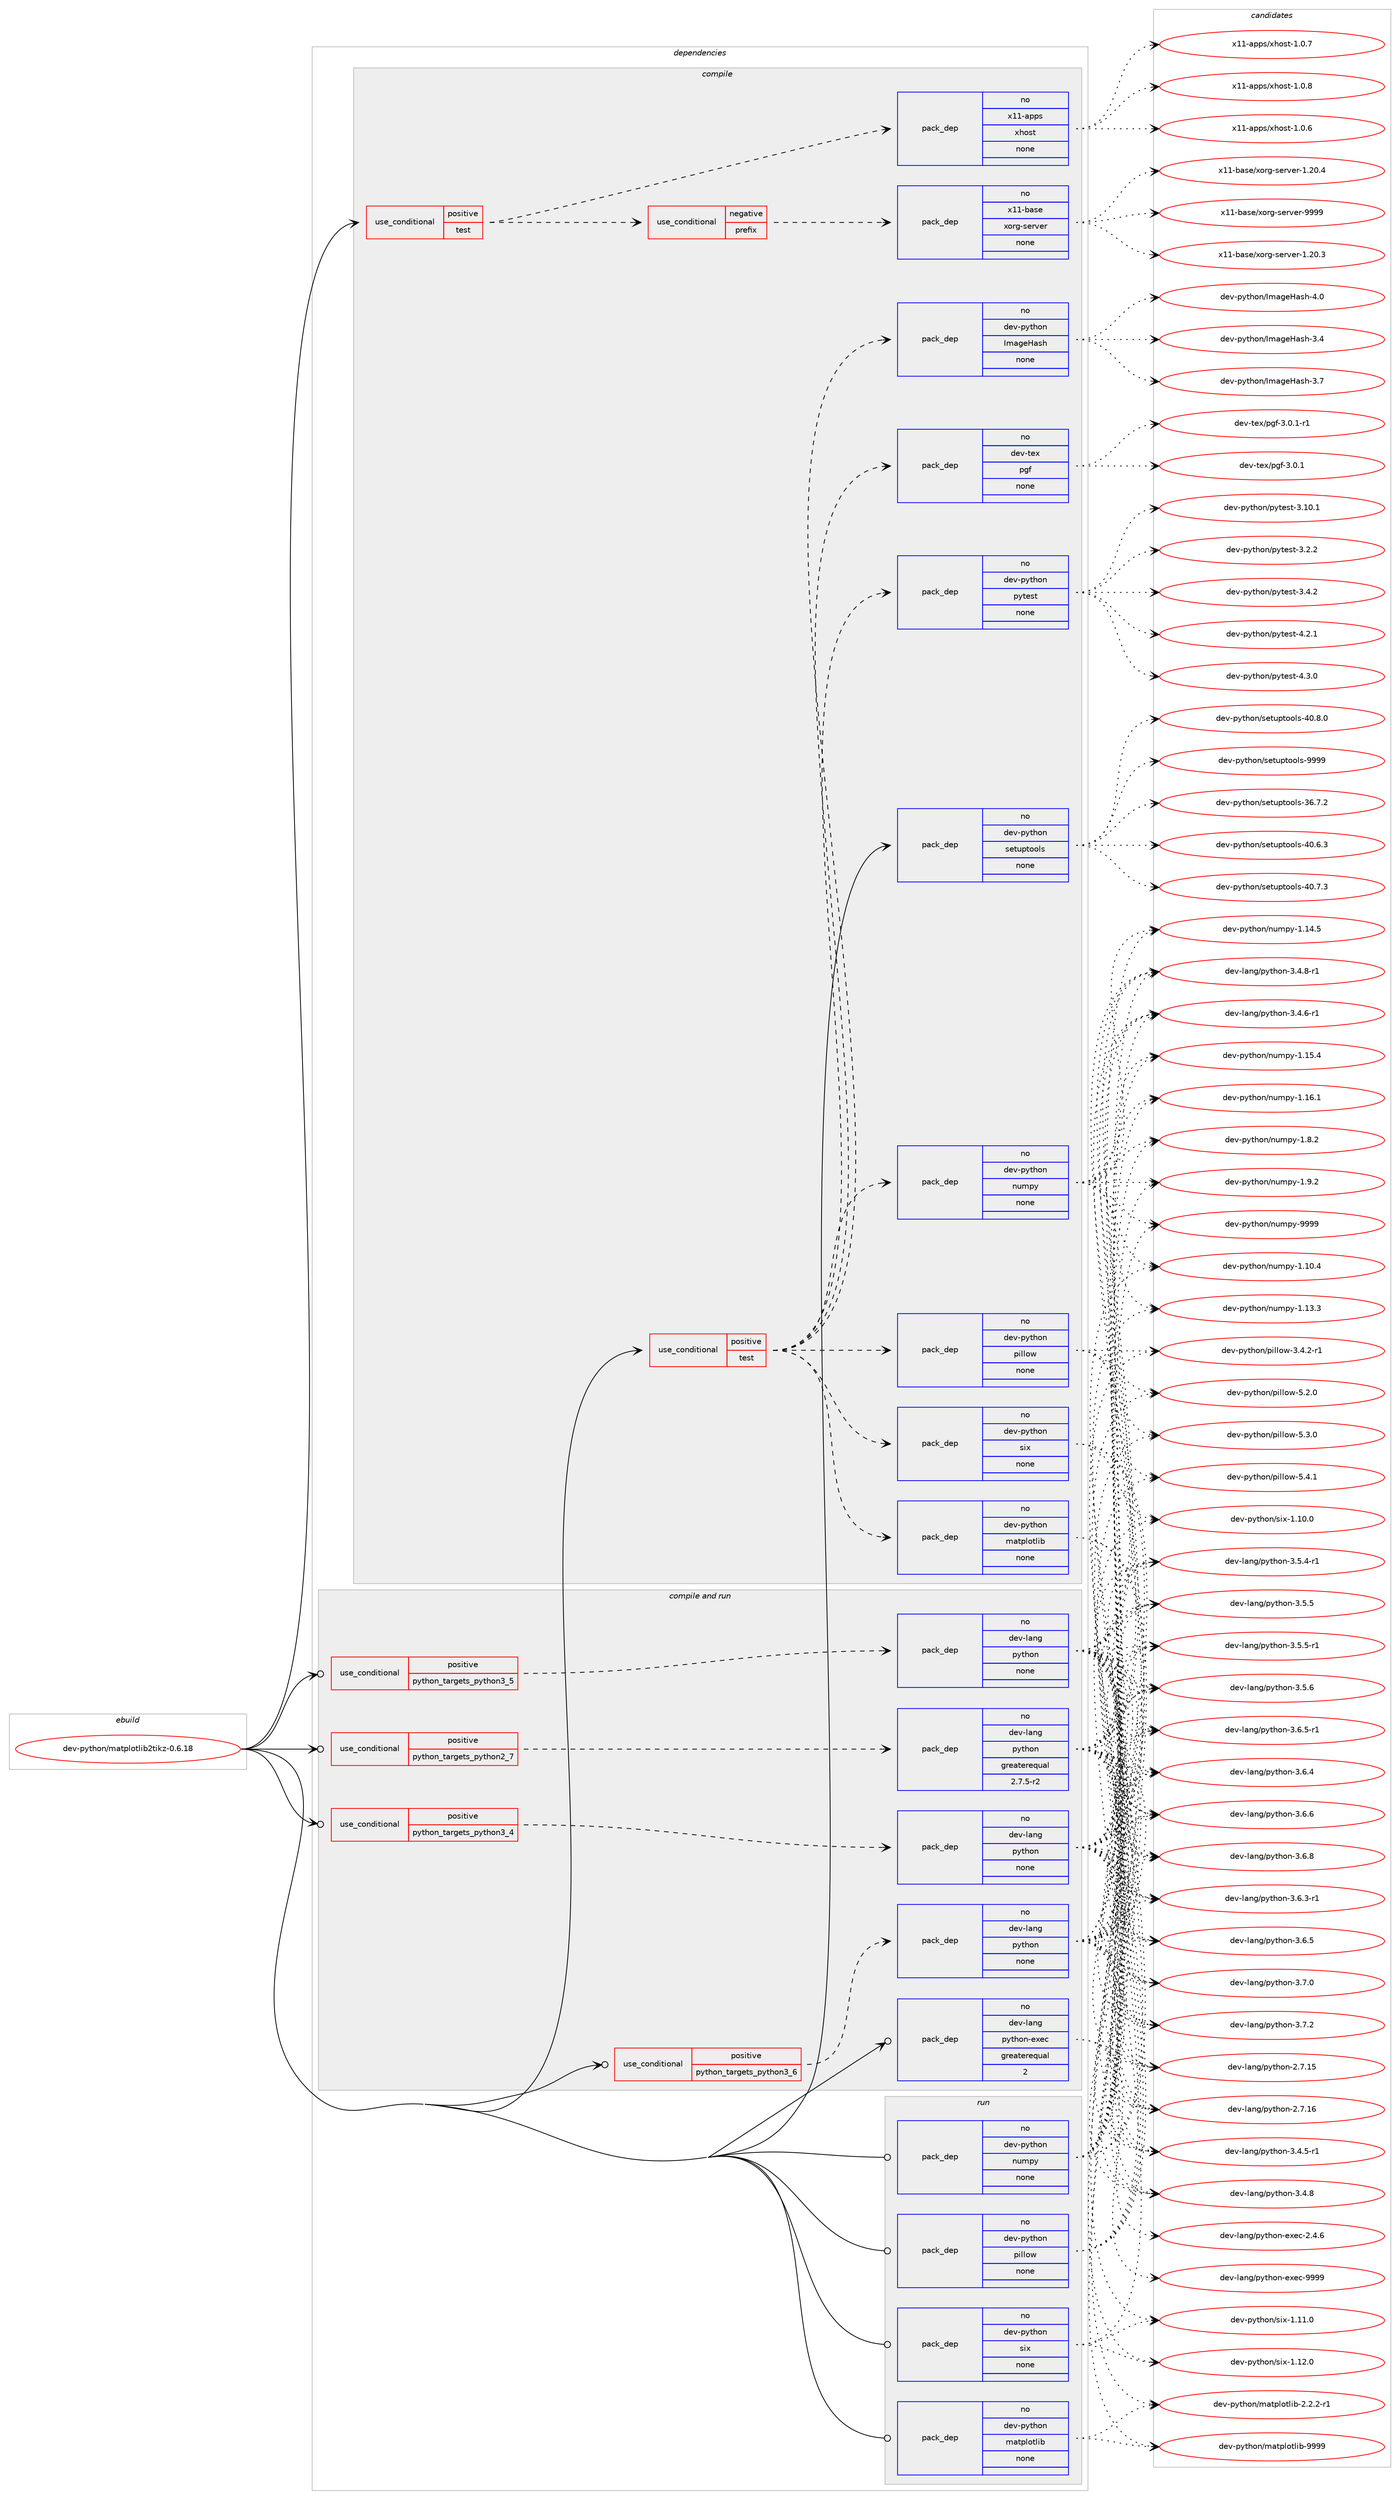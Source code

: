 digraph prolog {

# *************
# Graph options
# *************

newrank=true;
concentrate=true;
compound=true;
graph [rankdir=LR,fontname=Helvetica,fontsize=10,ranksep=1.5];#, ranksep=2.5, nodesep=0.2];
edge  [arrowhead=vee];
node  [fontname=Helvetica,fontsize=10];

# **********
# The ebuild
# **********

subgraph cluster_leftcol {
color=gray;
rank=same;
label=<<i>ebuild</i>>;
id [label="dev-python/matplotlib2tikz-0.6.18", color=red, width=4, href="../dev-python/matplotlib2tikz-0.6.18.svg"];
}

# ****************
# The dependencies
# ****************

subgraph cluster_midcol {
color=gray;
label=<<i>dependencies</i>>;
subgraph cluster_compile {
fillcolor="#eeeeee";
style=filled;
label=<<i>compile</i>>;
subgraph cond377343 {
dependency1418450 [label=<<TABLE BORDER="0" CELLBORDER="1" CELLSPACING="0" CELLPADDING="4"><TR><TD ROWSPAN="3" CELLPADDING="10">use_conditional</TD></TR><TR><TD>positive</TD></TR><TR><TD>test</TD></TR></TABLE>>, shape=none, color=red];
subgraph cond377344 {
dependency1418451 [label=<<TABLE BORDER="0" CELLBORDER="1" CELLSPACING="0" CELLPADDING="4"><TR><TD ROWSPAN="3" CELLPADDING="10">use_conditional</TD></TR><TR><TD>negative</TD></TR><TR><TD>prefix</TD></TR></TABLE>>, shape=none, color=red];
subgraph pack1017833 {
dependency1418452 [label=<<TABLE BORDER="0" CELLBORDER="1" CELLSPACING="0" CELLPADDING="4" WIDTH="220"><TR><TD ROWSPAN="6" CELLPADDING="30">pack_dep</TD></TR><TR><TD WIDTH="110">no</TD></TR><TR><TD>x11-base</TD></TR><TR><TD>xorg-server</TD></TR><TR><TD>none</TD></TR><TR><TD></TD></TR></TABLE>>, shape=none, color=blue];
}
dependency1418451:e -> dependency1418452:w [weight=20,style="dashed",arrowhead="vee"];
}
dependency1418450:e -> dependency1418451:w [weight=20,style="dashed",arrowhead="vee"];
subgraph pack1017834 {
dependency1418453 [label=<<TABLE BORDER="0" CELLBORDER="1" CELLSPACING="0" CELLPADDING="4" WIDTH="220"><TR><TD ROWSPAN="6" CELLPADDING="30">pack_dep</TD></TR><TR><TD WIDTH="110">no</TD></TR><TR><TD>x11-apps</TD></TR><TR><TD>xhost</TD></TR><TR><TD>none</TD></TR><TR><TD></TD></TR></TABLE>>, shape=none, color=blue];
}
dependency1418450:e -> dependency1418453:w [weight=20,style="dashed",arrowhead="vee"];
}
id:e -> dependency1418450:w [weight=20,style="solid",arrowhead="vee"];
subgraph cond377345 {
dependency1418454 [label=<<TABLE BORDER="0" CELLBORDER="1" CELLSPACING="0" CELLPADDING="4"><TR><TD ROWSPAN="3" CELLPADDING="10">use_conditional</TD></TR><TR><TD>positive</TD></TR><TR><TD>test</TD></TR></TABLE>>, shape=none, color=red];
subgraph pack1017835 {
dependency1418455 [label=<<TABLE BORDER="0" CELLBORDER="1" CELLSPACING="0" CELLPADDING="4" WIDTH="220"><TR><TD ROWSPAN="6" CELLPADDING="30">pack_dep</TD></TR><TR><TD WIDTH="110">no</TD></TR><TR><TD>dev-python</TD></TR><TR><TD>matplotlib</TD></TR><TR><TD>none</TD></TR><TR><TD></TD></TR></TABLE>>, shape=none, color=blue];
}
dependency1418454:e -> dependency1418455:w [weight=20,style="dashed",arrowhead="vee"];
subgraph pack1017836 {
dependency1418456 [label=<<TABLE BORDER="0" CELLBORDER="1" CELLSPACING="0" CELLPADDING="4" WIDTH="220"><TR><TD ROWSPAN="6" CELLPADDING="30">pack_dep</TD></TR><TR><TD WIDTH="110">no</TD></TR><TR><TD>dev-python</TD></TR><TR><TD>numpy</TD></TR><TR><TD>none</TD></TR><TR><TD></TD></TR></TABLE>>, shape=none, color=blue];
}
dependency1418454:e -> dependency1418456:w [weight=20,style="dashed",arrowhead="vee"];
subgraph pack1017837 {
dependency1418457 [label=<<TABLE BORDER="0" CELLBORDER="1" CELLSPACING="0" CELLPADDING="4" WIDTH="220"><TR><TD ROWSPAN="6" CELLPADDING="30">pack_dep</TD></TR><TR><TD WIDTH="110">no</TD></TR><TR><TD>dev-python</TD></TR><TR><TD>pillow</TD></TR><TR><TD>none</TD></TR><TR><TD></TD></TR></TABLE>>, shape=none, color=blue];
}
dependency1418454:e -> dependency1418457:w [weight=20,style="dashed",arrowhead="vee"];
subgraph pack1017838 {
dependency1418458 [label=<<TABLE BORDER="0" CELLBORDER="1" CELLSPACING="0" CELLPADDING="4" WIDTH="220"><TR><TD ROWSPAN="6" CELLPADDING="30">pack_dep</TD></TR><TR><TD WIDTH="110">no</TD></TR><TR><TD>dev-python</TD></TR><TR><TD>six</TD></TR><TR><TD>none</TD></TR><TR><TD></TD></TR></TABLE>>, shape=none, color=blue];
}
dependency1418454:e -> dependency1418458:w [weight=20,style="dashed",arrowhead="vee"];
subgraph pack1017839 {
dependency1418459 [label=<<TABLE BORDER="0" CELLBORDER="1" CELLSPACING="0" CELLPADDING="4" WIDTH="220"><TR><TD ROWSPAN="6" CELLPADDING="30">pack_dep</TD></TR><TR><TD WIDTH="110">no</TD></TR><TR><TD>dev-python</TD></TR><TR><TD>ImageHash</TD></TR><TR><TD>none</TD></TR><TR><TD></TD></TR></TABLE>>, shape=none, color=blue];
}
dependency1418454:e -> dependency1418459:w [weight=20,style="dashed",arrowhead="vee"];
subgraph pack1017840 {
dependency1418460 [label=<<TABLE BORDER="0" CELLBORDER="1" CELLSPACING="0" CELLPADDING="4" WIDTH="220"><TR><TD ROWSPAN="6" CELLPADDING="30">pack_dep</TD></TR><TR><TD WIDTH="110">no</TD></TR><TR><TD>dev-python</TD></TR><TR><TD>pytest</TD></TR><TR><TD>none</TD></TR><TR><TD></TD></TR></TABLE>>, shape=none, color=blue];
}
dependency1418454:e -> dependency1418460:w [weight=20,style="dashed",arrowhead="vee"];
subgraph pack1017841 {
dependency1418461 [label=<<TABLE BORDER="0" CELLBORDER="1" CELLSPACING="0" CELLPADDING="4" WIDTH="220"><TR><TD ROWSPAN="6" CELLPADDING="30">pack_dep</TD></TR><TR><TD WIDTH="110">no</TD></TR><TR><TD>dev-tex</TD></TR><TR><TD>pgf</TD></TR><TR><TD>none</TD></TR><TR><TD></TD></TR></TABLE>>, shape=none, color=blue];
}
dependency1418454:e -> dependency1418461:w [weight=20,style="dashed",arrowhead="vee"];
}
id:e -> dependency1418454:w [weight=20,style="solid",arrowhead="vee"];
subgraph pack1017842 {
dependency1418462 [label=<<TABLE BORDER="0" CELLBORDER="1" CELLSPACING="0" CELLPADDING="4" WIDTH="220"><TR><TD ROWSPAN="6" CELLPADDING="30">pack_dep</TD></TR><TR><TD WIDTH="110">no</TD></TR><TR><TD>dev-python</TD></TR><TR><TD>setuptools</TD></TR><TR><TD>none</TD></TR><TR><TD></TD></TR></TABLE>>, shape=none, color=blue];
}
id:e -> dependency1418462:w [weight=20,style="solid",arrowhead="vee"];
}
subgraph cluster_compileandrun {
fillcolor="#eeeeee";
style=filled;
label=<<i>compile and run</i>>;
subgraph cond377346 {
dependency1418463 [label=<<TABLE BORDER="0" CELLBORDER="1" CELLSPACING="0" CELLPADDING="4"><TR><TD ROWSPAN="3" CELLPADDING="10">use_conditional</TD></TR><TR><TD>positive</TD></TR><TR><TD>python_targets_python2_7</TD></TR></TABLE>>, shape=none, color=red];
subgraph pack1017843 {
dependency1418464 [label=<<TABLE BORDER="0" CELLBORDER="1" CELLSPACING="0" CELLPADDING="4" WIDTH="220"><TR><TD ROWSPAN="6" CELLPADDING="30">pack_dep</TD></TR><TR><TD WIDTH="110">no</TD></TR><TR><TD>dev-lang</TD></TR><TR><TD>python</TD></TR><TR><TD>greaterequal</TD></TR><TR><TD>2.7.5-r2</TD></TR></TABLE>>, shape=none, color=blue];
}
dependency1418463:e -> dependency1418464:w [weight=20,style="dashed",arrowhead="vee"];
}
id:e -> dependency1418463:w [weight=20,style="solid",arrowhead="odotvee"];
subgraph cond377347 {
dependency1418465 [label=<<TABLE BORDER="0" CELLBORDER="1" CELLSPACING="0" CELLPADDING="4"><TR><TD ROWSPAN="3" CELLPADDING="10">use_conditional</TD></TR><TR><TD>positive</TD></TR><TR><TD>python_targets_python3_4</TD></TR></TABLE>>, shape=none, color=red];
subgraph pack1017844 {
dependency1418466 [label=<<TABLE BORDER="0" CELLBORDER="1" CELLSPACING="0" CELLPADDING="4" WIDTH="220"><TR><TD ROWSPAN="6" CELLPADDING="30">pack_dep</TD></TR><TR><TD WIDTH="110">no</TD></TR><TR><TD>dev-lang</TD></TR><TR><TD>python</TD></TR><TR><TD>none</TD></TR><TR><TD></TD></TR></TABLE>>, shape=none, color=blue];
}
dependency1418465:e -> dependency1418466:w [weight=20,style="dashed",arrowhead="vee"];
}
id:e -> dependency1418465:w [weight=20,style="solid",arrowhead="odotvee"];
subgraph cond377348 {
dependency1418467 [label=<<TABLE BORDER="0" CELLBORDER="1" CELLSPACING="0" CELLPADDING="4"><TR><TD ROWSPAN="3" CELLPADDING="10">use_conditional</TD></TR><TR><TD>positive</TD></TR><TR><TD>python_targets_python3_5</TD></TR></TABLE>>, shape=none, color=red];
subgraph pack1017845 {
dependency1418468 [label=<<TABLE BORDER="0" CELLBORDER="1" CELLSPACING="0" CELLPADDING="4" WIDTH="220"><TR><TD ROWSPAN="6" CELLPADDING="30">pack_dep</TD></TR><TR><TD WIDTH="110">no</TD></TR><TR><TD>dev-lang</TD></TR><TR><TD>python</TD></TR><TR><TD>none</TD></TR><TR><TD></TD></TR></TABLE>>, shape=none, color=blue];
}
dependency1418467:e -> dependency1418468:w [weight=20,style="dashed",arrowhead="vee"];
}
id:e -> dependency1418467:w [weight=20,style="solid",arrowhead="odotvee"];
subgraph cond377349 {
dependency1418469 [label=<<TABLE BORDER="0" CELLBORDER="1" CELLSPACING="0" CELLPADDING="4"><TR><TD ROWSPAN="3" CELLPADDING="10">use_conditional</TD></TR><TR><TD>positive</TD></TR><TR><TD>python_targets_python3_6</TD></TR></TABLE>>, shape=none, color=red];
subgraph pack1017846 {
dependency1418470 [label=<<TABLE BORDER="0" CELLBORDER="1" CELLSPACING="0" CELLPADDING="4" WIDTH="220"><TR><TD ROWSPAN="6" CELLPADDING="30">pack_dep</TD></TR><TR><TD WIDTH="110">no</TD></TR><TR><TD>dev-lang</TD></TR><TR><TD>python</TD></TR><TR><TD>none</TD></TR><TR><TD></TD></TR></TABLE>>, shape=none, color=blue];
}
dependency1418469:e -> dependency1418470:w [weight=20,style="dashed",arrowhead="vee"];
}
id:e -> dependency1418469:w [weight=20,style="solid",arrowhead="odotvee"];
subgraph pack1017847 {
dependency1418471 [label=<<TABLE BORDER="0" CELLBORDER="1" CELLSPACING="0" CELLPADDING="4" WIDTH="220"><TR><TD ROWSPAN="6" CELLPADDING="30">pack_dep</TD></TR><TR><TD WIDTH="110">no</TD></TR><TR><TD>dev-lang</TD></TR><TR><TD>python-exec</TD></TR><TR><TD>greaterequal</TD></TR><TR><TD>2</TD></TR></TABLE>>, shape=none, color=blue];
}
id:e -> dependency1418471:w [weight=20,style="solid",arrowhead="odotvee"];
}
subgraph cluster_run {
fillcolor="#eeeeee";
style=filled;
label=<<i>run</i>>;
subgraph pack1017848 {
dependency1418472 [label=<<TABLE BORDER="0" CELLBORDER="1" CELLSPACING="0" CELLPADDING="4" WIDTH="220"><TR><TD ROWSPAN="6" CELLPADDING="30">pack_dep</TD></TR><TR><TD WIDTH="110">no</TD></TR><TR><TD>dev-python</TD></TR><TR><TD>matplotlib</TD></TR><TR><TD>none</TD></TR><TR><TD></TD></TR></TABLE>>, shape=none, color=blue];
}
id:e -> dependency1418472:w [weight=20,style="solid",arrowhead="odot"];
subgraph pack1017849 {
dependency1418473 [label=<<TABLE BORDER="0" CELLBORDER="1" CELLSPACING="0" CELLPADDING="4" WIDTH="220"><TR><TD ROWSPAN="6" CELLPADDING="30">pack_dep</TD></TR><TR><TD WIDTH="110">no</TD></TR><TR><TD>dev-python</TD></TR><TR><TD>numpy</TD></TR><TR><TD>none</TD></TR><TR><TD></TD></TR></TABLE>>, shape=none, color=blue];
}
id:e -> dependency1418473:w [weight=20,style="solid",arrowhead="odot"];
subgraph pack1017850 {
dependency1418474 [label=<<TABLE BORDER="0" CELLBORDER="1" CELLSPACING="0" CELLPADDING="4" WIDTH="220"><TR><TD ROWSPAN="6" CELLPADDING="30">pack_dep</TD></TR><TR><TD WIDTH="110">no</TD></TR><TR><TD>dev-python</TD></TR><TR><TD>pillow</TD></TR><TR><TD>none</TD></TR><TR><TD></TD></TR></TABLE>>, shape=none, color=blue];
}
id:e -> dependency1418474:w [weight=20,style="solid",arrowhead="odot"];
subgraph pack1017851 {
dependency1418475 [label=<<TABLE BORDER="0" CELLBORDER="1" CELLSPACING="0" CELLPADDING="4" WIDTH="220"><TR><TD ROWSPAN="6" CELLPADDING="30">pack_dep</TD></TR><TR><TD WIDTH="110">no</TD></TR><TR><TD>dev-python</TD></TR><TR><TD>six</TD></TR><TR><TD>none</TD></TR><TR><TD></TD></TR></TABLE>>, shape=none, color=blue];
}
id:e -> dependency1418475:w [weight=20,style="solid",arrowhead="odot"];
}
}

# **************
# The candidates
# **************

subgraph cluster_choices {
rank=same;
color=gray;
label=<<i>candidates</i>>;

subgraph choice1017833 {
color=black;
nodesep=1;
choice1204949459897115101471201111141034511510111411810111445494650484651 [label="x11-base/xorg-server-1.20.3", color=red, width=4,href="../x11-base/xorg-server-1.20.3.svg"];
choice1204949459897115101471201111141034511510111411810111445494650484652 [label="x11-base/xorg-server-1.20.4", color=red, width=4,href="../x11-base/xorg-server-1.20.4.svg"];
choice120494945989711510147120111114103451151011141181011144557575757 [label="x11-base/xorg-server-9999", color=red, width=4,href="../x11-base/xorg-server-9999.svg"];
dependency1418452:e -> choice1204949459897115101471201111141034511510111411810111445494650484651:w [style=dotted,weight="100"];
dependency1418452:e -> choice1204949459897115101471201111141034511510111411810111445494650484652:w [style=dotted,weight="100"];
dependency1418452:e -> choice120494945989711510147120111114103451151011141181011144557575757:w [style=dotted,weight="100"];
}
subgraph choice1017834 {
color=black;
nodesep=1;
choice1204949459711211211547120104111115116454946484654 [label="x11-apps/xhost-1.0.6", color=red, width=4,href="../x11-apps/xhost-1.0.6.svg"];
choice1204949459711211211547120104111115116454946484655 [label="x11-apps/xhost-1.0.7", color=red, width=4,href="../x11-apps/xhost-1.0.7.svg"];
choice1204949459711211211547120104111115116454946484656 [label="x11-apps/xhost-1.0.8", color=red, width=4,href="../x11-apps/xhost-1.0.8.svg"];
dependency1418453:e -> choice1204949459711211211547120104111115116454946484654:w [style=dotted,weight="100"];
dependency1418453:e -> choice1204949459711211211547120104111115116454946484655:w [style=dotted,weight="100"];
dependency1418453:e -> choice1204949459711211211547120104111115116454946484656:w [style=dotted,weight="100"];
}
subgraph choice1017835 {
color=black;
nodesep=1;
choice100101118451121211161041111104710997116112108111116108105984550465046504511449 [label="dev-python/matplotlib-2.2.2-r1", color=red, width=4,href="../dev-python/matplotlib-2.2.2-r1.svg"];
choice100101118451121211161041111104710997116112108111116108105984557575757 [label="dev-python/matplotlib-9999", color=red, width=4,href="../dev-python/matplotlib-9999.svg"];
dependency1418455:e -> choice100101118451121211161041111104710997116112108111116108105984550465046504511449:w [style=dotted,weight="100"];
dependency1418455:e -> choice100101118451121211161041111104710997116112108111116108105984557575757:w [style=dotted,weight="100"];
}
subgraph choice1017836 {
color=black;
nodesep=1;
choice100101118451121211161041111104711011710911212145494649484652 [label="dev-python/numpy-1.10.4", color=red, width=4,href="../dev-python/numpy-1.10.4.svg"];
choice100101118451121211161041111104711011710911212145494649514651 [label="dev-python/numpy-1.13.3", color=red, width=4,href="../dev-python/numpy-1.13.3.svg"];
choice100101118451121211161041111104711011710911212145494649524653 [label="dev-python/numpy-1.14.5", color=red, width=4,href="../dev-python/numpy-1.14.5.svg"];
choice100101118451121211161041111104711011710911212145494649534652 [label="dev-python/numpy-1.15.4", color=red, width=4,href="../dev-python/numpy-1.15.4.svg"];
choice100101118451121211161041111104711011710911212145494649544649 [label="dev-python/numpy-1.16.1", color=red, width=4,href="../dev-python/numpy-1.16.1.svg"];
choice1001011184511212111610411111047110117109112121454946564650 [label="dev-python/numpy-1.8.2", color=red, width=4,href="../dev-python/numpy-1.8.2.svg"];
choice1001011184511212111610411111047110117109112121454946574650 [label="dev-python/numpy-1.9.2", color=red, width=4,href="../dev-python/numpy-1.9.2.svg"];
choice10010111845112121116104111110471101171091121214557575757 [label="dev-python/numpy-9999", color=red, width=4,href="../dev-python/numpy-9999.svg"];
dependency1418456:e -> choice100101118451121211161041111104711011710911212145494649484652:w [style=dotted,weight="100"];
dependency1418456:e -> choice100101118451121211161041111104711011710911212145494649514651:w [style=dotted,weight="100"];
dependency1418456:e -> choice100101118451121211161041111104711011710911212145494649524653:w [style=dotted,weight="100"];
dependency1418456:e -> choice100101118451121211161041111104711011710911212145494649534652:w [style=dotted,weight="100"];
dependency1418456:e -> choice100101118451121211161041111104711011710911212145494649544649:w [style=dotted,weight="100"];
dependency1418456:e -> choice1001011184511212111610411111047110117109112121454946564650:w [style=dotted,weight="100"];
dependency1418456:e -> choice1001011184511212111610411111047110117109112121454946574650:w [style=dotted,weight="100"];
dependency1418456:e -> choice10010111845112121116104111110471101171091121214557575757:w [style=dotted,weight="100"];
}
subgraph choice1017837 {
color=black;
nodesep=1;
choice10010111845112121116104111110471121051081081111194551465246504511449 [label="dev-python/pillow-3.4.2-r1", color=red, width=4,href="../dev-python/pillow-3.4.2-r1.svg"];
choice1001011184511212111610411111047112105108108111119455346504648 [label="dev-python/pillow-5.2.0", color=red, width=4,href="../dev-python/pillow-5.2.0.svg"];
choice1001011184511212111610411111047112105108108111119455346514648 [label="dev-python/pillow-5.3.0", color=red, width=4,href="../dev-python/pillow-5.3.0.svg"];
choice1001011184511212111610411111047112105108108111119455346524649 [label="dev-python/pillow-5.4.1", color=red, width=4,href="../dev-python/pillow-5.4.1.svg"];
dependency1418457:e -> choice10010111845112121116104111110471121051081081111194551465246504511449:w [style=dotted,weight="100"];
dependency1418457:e -> choice1001011184511212111610411111047112105108108111119455346504648:w [style=dotted,weight="100"];
dependency1418457:e -> choice1001011184511212111610411111047112105108108111119455346514648:w [style=dotted,weight="100"];
dependency1418457:e -> choice1001011184511212111610411111047112105108108111119455346524649:w [style=dotted,weight="100"];
}
subgraph choice1017838 {
color=black;
nodesep=1;
choice100101118451121211161041111104711510512045494649484648 [label="dev-python/six-1.10.0", color=red, width=4,href="../dev-python/six-1.10.0.svg"];
choice100101118451121211161041111104711510512045494649494648 [label="dev-python/six-1.11.0", color=red, width=4,href="../dev-python/six-1.11.0.svg"];
choice100101118451121211161041111104711510512045494649504648 [label="dev-python/six-1.12.0", color=red, width=4,href="../dev-python/six-1.12.0.svg"];
dependency1418458:e -> choice100101118451121211161041111104711510512045494649484648:w [style=dotted,weight="100"];
dependency1418458:e -> choice100101118451121211161041111104711510512045494649494648:w [style=dotted,weight="100"];
dependency1418458:e -> choice100101118451121211161041111104711510512045494649504648:w [style=dotted,weight="100"];
}
subgraph choice1017839 {
color=black;
nodesep=1;
choice10010111845112121116104111110477310997103101729711510445514652 [label="dev-python/ImageHash-3.4", color=red, width=4,href="../dev-python/ImageHash-3.4.svg"];
choice10010111845112121116104111110477310997103101729711510445514655 [label="dev-python/ImageHash-3.7", color=red, width=4,href="../dev-python/ImageHash-3.7.svg"];
choice10010111845112121116104111110477310997103101729711510445524648 [label="dev-python/ImageHash-4.0", color=red, width=4,href="../dev-python/ImageHash-4.0.svg"];
dependency1418459:e -> choice10010111845112121116104111110477310997103101729711510445514652:w [style=dotted,weight="100"];
dependency1418459:e -> choice10010111845112121116104111110477310997103101729711510445514655:w [style=dotted,weight="100"];
dependency1418459:e -> choice10010111845112121116104111110477310997103101729711510445524648:w [style=dotted,weight="100"];
}
subgraph choice1017840 {
color=black;
nodesep=1;
choice100101118451121211161041111104711212111610111511645514649484649 [label="dev-python/pytest-3.10.1", color=red, width=4,href="../dev-python/pytest-3.10.1.svg"];
choice1001011184511212111610411111047112121116101115116455146504650 [label="dev-python/pytest-3.2.2", color=red, width=4,href="../dev-python/pytest-3.2.2.svg"];
choice1001011184511212111610411111047112121116101115116455146524650 [label="dev-python/pytest-3.4.2", color=red, width=4,href="../dev-python/pytest-3.4.2.svg"];
choice1001011184511212111610411111047112121116101115116455246504649 [label="dev-python/pytest-4.2.1", color=red, width=4,href="../dev-python/pytest-4.2.1.svg"];
choice1001011184511212111610411111047112121116101115116455246514648 [label="dev-python/pytest-4.3.0", color=red, width=4,href="../dev-python/pytest-4.3.0.svg"];
dependency1418460:e -> choice100101118451121211161041111104711212111610111511645514649484649:w [style=dotted,weight="100"];
dependency1418460:e -> choice1001011184511212111610411111047112121116101115116455146504650:w [style=dotted,weight="100"];
dependency1418460:e -> choice1001011184511212111610411111047112121116101115116455146524650:w [style=dotted,weight="100"];
dependency1418460:e -> choice1001011184511212111610411111047112121116101115116455246504649:w [style=dotted,weight="100"];
dependency1418460:e -> choice1001011184511212111610411111047112121116101115116455246514648:w [style=dotted,weight="100"];
}
subgraph choice1017841 {
color=black;
nodesep=1;
choice1001011184511610112047112103102455146484649 [label="dev-tex/pgf-3.0.1", color=red, width=4,href="../dev-tex/pgf-3.0.1.svg"];
choice10010111845116101120471121031024551464846494511449 [label="dev-tex/pgf-3.0.1-r1", color=red, width=4,href="../dev-tex/pgf-3.0.1-r1.svg"];
dependency1418461:e -> choice1001011184511610112047112103102455146484649:w [style=dotted,weight="100"];
dependency1418461:e -> choice10010111845116101120471121031024551464846494511449:w [style=dotted,weight="100"];
}
subgraph choice1017842 {
color=black;
nodesep=1;
choice100101118451121211161041111104711510111611711211611111110811545515446554650 [label="dev-python/setuptools-36.7.2", color=red, width=4,href="../dev-python/setuptools-36.7.2.svg"];
choice100101118451121211161041111104711510111611711211611111110811545524846544651 [label="dev-python/setuptools-40.6.3", color=red, width=4,href="../dev-python/setuptools-40.6.3.svg"];
choice100101118451121211161041111104711510111611711211611111110811545524846554651 [label="dev-python/setuptools-40.7.3", color=red, width=4,href="../dev-python/setuptools-40.7.3.svg"];
choice100101118451121211161041111104711510111611711211611111110811545524846564648 [label="dev-python/setuptools-40.8.0", color=red, width=4,href="../dev-python/setuptools-40.8.0.svg"];
choice10010111845112121116104111110471151011161171121161111111081154557575757 [label="dev-python/setuptools-9999", color=red, width=4,href="../dev-python/setuptools-9999.svg"];
dependency1418462:e -> choice100101118451121211161041111104711510111611711211611111110811545515446554650:w [style=dotted,weight="100"];
dependency1418462:e -> choice100101118451121211161041111104711510111611711211611111110811545524846544651:w [style=dotted,weight="100"];
dependency1418462:e -> choice100101118451121211161041111104711510111611711211611111110811545524846554651:w [style=dotted,weight="100"];
dependency1418462:e -> choice100101118451121211161041111104711510111611711211611111110811545524846564648:w [style=dotted,weight="100"];
dependency1418462:e -> choice10010111845112121116104111110471151011161171121161111111081154557575757:w [style=dotted,weight="100"];
}
subgraph choice1017843 {
color=black;
nodesep=1;
choice10010111845108971101034711212111610411111045504655464953 [label="dev-lang/python-2.7.15", color=red, width=4,href="../dev-lang/python-2.7.15.svg"];
choice10010111845108971101034711212111610411111045504655464954 [label="dev-lang/python-2.7.16", color=red, width=4,href="../dev-lang/python-2.7.16.svg"];
choice1001011184510897110103471121211161041111104551465246534511449 [label="dev-lang/python-3.4.5-r1", color=red, width=4,href="../dev-lang/python-3.4.5-r1.svg"];
choice1001011184510897110103471121211161041111104551465246544511449 [label="dev-lang/python-3.4.6-r1", color=red, width=4,href="../dev-lang/python-3.4.6-r1.svg"];
choice100101118451089711010347112121116104111110455146524656 [label="dev-lang/python-3.4.8", color=red, width=4,href="../dev-lang/python-3.4.8.svg"];
choice1001011184510897110103471121211161041111104551465246564511449 [label="dev-lang/python-3.4.8-r1", color=red, width=4,href="../dev-lang/python-3.4.8-r1.svg"];
choice1001011184510897110103471121211161041111104551465346524511449 [label="dev-lang/python-3.5.4-r1", color=red, width=4,href="../dev-lang/python-3.5.4-r1.svg"];
choice100101118451089711010347112121116104111110455146534653 [label="dev-lang/python-3.5.5", color=red, width=4,href="../dev-lang/python-3.5.5.svg"];
choice1001011184510897110103471121211161041111104551465346534511449 [label="dev-lang/python-3.5.5-r1", color=red, width=4,href="../dev-lang/python-3.5.5-r1.svg"];
choice100101118451089711010347112121116104111110455146534654 [label="dev-lang/python-3.5.6", color=red, width=4,href="../dev-lang/python-3.5.6.svg"];
choice1001011184510897110103471121211161041111104551465446514511449 [label="dev-lang/python-3.6.3-r1", color=red, width=4,href="../dev-lang/python-3.6.3-r1.svg"];
choice100101118451089711010347112121116104111110455146544652 [label="dev-lang/python-3.6.4", color=red, width=4,href="../dev-lang/python-3.6.4.svg"];
choice100101118451089711010347112121116104111110455146544653 [label="dev-lang/python-3.6.5", color=red, width=4,href="../dev-lang/python-3.6.5.svg"];
choice1001011184510897110103471121211161041111104551465446534511449 [label="dev-lang/python-3.6.5-r1", color=red, width=4,href="../dev-lang/python-3.6.5-r1.svg"];
choice100101118451089711010347112121116104111110455146544654 [label="dev-lang/python-3.6.6", color=red, width=4,href="../dev-lang/python-3.6.6.svg"];
choice100101118451089711010347112121116104111110455146544656 [label="dev-lang/python-3.6.8", color=red, width=4,href="../dev-lang/python-3.6.8.svg"];
choice100101118451089711010347112121116104111110455146554648 [label="dev-lang/python-3.7.0", color=red, width=4,href="../dev-lang/python-3.7.0.svg"];
choice100101118451089711010347112121116104111110455146554650 [label="dev-lang/python-3.7.2", color=red, width=4,href="../dev-lang/python-3.7.2.svg"];
dependency1418464:e -> choice10010111845108971101034711212111610411111045504655464953:w [style=dotted,weight="100"];
dependency1418464:e -> choice10010111845108971101034711212111610411111045504655464954:w [style=dotted,weight="100"];
dependency1418464:e -> choice1001011184510897110103471121211161041111104551465246534511449:w [style=dotted,weight="100"];
dependency1418464:e -> choice1001011184510897110103471121211161041111104551465246544511449:w [style=dotted,weight="100"];
dependency1418464:e -> choice100101118451089711010347112121116104111110455146524656:w [style=dotted,weight="100"];
dependency1418464:e -> choice1001011184510897110103471121211161041111104551465246564511449:w [style=dotted,weight="100"];
dependency1418464:e -> choice1001011184510897110103471121211161041111104551465346524511449:w [style=dotted,weight="100"];
dependency1418464:e -> choice100101118451089711010347112121116104111110455146534653:w [style=dotted,weight="100"];
dependency1418464:e -> choice1001011184510897110103471121211161041111104551465346534511449:w [style=dotted,weight="100"];
dependency1418464:e -> choice100101118451089711010347112121116104111110455146534654:w [style=dotted,weight="100"];
dependency1418464:e -> choice1001011184510897110103471121211161041111104551465446514511449:w [style=dotted,weight="100"];
dependency1418464:e -> choice100101118451089711010347112121116104111110455146544652:w [style=dotted,weight="100"];
dependency1418464:e -> choice100101118451089711010347112121116104111110455146544653:w [style=dotted,weight="100"];
dependency1418464:e -> choice1001011184510897110103471121211161041111104551465446534511449:w [style=dotted,weight="100"];
dependency1418464:e -> choice100101118451089711010347112121116104111110455146544654:w [style=dotted,weight="100"];
dependency1418464:e -> choice100101118451089711010347112121116104111110455146544656:w [style=dotted,weight="100"];
dependency1418464:e -> choice100101118451089711010347112121116104111110455146554648:w [style=dotted,weight="100"];
dependency1418464:e -> choice100101118451089711010347112121116104111110455146554650:w [style=dotted,weight="100"];
}
subgraph choice1017844 {
color=black;
nodesep=1;
choice10010111845108971101034711212111610411111045504655464953 [label="dev-lang/python-2.7.15", color=red, width=4,href="../dev-lang/python-2.7.15.svg"];
choice10010111845108971101034711212111610411111045504655464954 [label="dev-lang/python-2.7.16", color=red, width=4,href="../dev-lang/python-2.7.16.svg"];
choice1001011184510897110103471121211161041111104551465246534511449 [label="dev-lang/python-3.4.5-r1", color=red, width=4,href="../dev-lang/python-3.4.5-r1.svg"];
choice1001011184510897110103471121211161041111104551465246544511449 [label="dev-lang/python-3.4.6-r1", color=red, width=4,href="../dev-lang/python-3.4.6-r1.svg"];
choice100101118451089711010347112121116104111110455146524656 [label="dev-lang/python-3.4.8", color=red, width=4,href="../dev-lang/python-3.4.8.svg"];
choice1001011184510897110103471121211161041111104551465246564511449 [label="dev-lang/python-3.4.8-r1", color=red, width=4,href="../dev-lang/python-3.4.8-r1.svg"];
choice1001011184510897110103471121211161041111104551465346524511449 [label="dev-lang/python-3.5.4-r1", color=red, width=4,href="../dev-lang/python-3.5.4-r1.svg"];
choice100101118451089711010347112121116104111110455146534653 [label="dev-lang/python-3.5.5", color=red, width=4,href="../dev-lang/python-3.5.5.svg"];
choice1001011184510897110103471121211161041111104551465346534511449 [label="dev-lang/python-3.5.5-r1", color=red, width=4,href="../dev-lang/python-3.5.5-r1.svg"];
choice100101118451089711010347112121116104111110455146534654 [label="dev-lang/python-3.5.6", color=red, width=4,href="../dev-lang/python-3.5.6.svg"];
choice1001011184510897110103471121211161041111104551465446514511449 [label="dev-lang/python-3.6.3-r1", color=red, width=4,href="../dev-lang/python-3.6.3-r1.svg"];
choice100101118451089711010347112121116104111110455146544652 [label="dev-lang/python-3.6.4", color=red, width=4,href="../dev-lang/python-3.6.4.svg"];
choice100101118451089711010347112121116104111110455146544653 [label="dev-lang/python-3.6.5", color=red, width=4,href="../dev-lang/python-3.6.5.svg"];
choice1001011184510897110103471121211161041111104551465446534511449 [label="dev-lang/python-3.6.5-r1", color=red, width=4,href="../dev-lang/python-3.6.5-r1.svg"];
choice100101118451089711010347112121116104111110455146544654 [label="dev-lang/python-3.6.6", color=red, width=4,href="../dev-lang/python-3.6.6.svg"];
choice100101118451089711010347112121116104111110455146544656 [label="dev-lang/python-3.6.8", color=red, width=4,href="../dev-lang/python-3.6.8.svg"];
choice100101118451089711010347112121116104111110455146554648 [label="dev-lang/python-3.7.0", color=red, width=4,href="../dev-lang/python-3.7.0.svg"];
choice100101118451089711010347112121116104111110455146554650 [label="dev-lang/python-3.7.2", color=red, width=4,href="../dev-lang/python-3.7.2.svg"];
dependency1418466:e -> choice10010111845108971101034711212111610411111045504655464953:w [style=dotted,weight="100"];
dependency1418466:e -> choice10010111845108971101034711212111610411111045504655464954:w [style=dotted,weight="100"];
dependency1418466:e -> choice1001011184510897110103471121211161041111104551465246534511449:w [style=dotted,weight="100"];
dependency1418466:e -> choice1001011184510897110103471121211161041111104551465246544511449:w [style=dotted,weight="100"];
dependency1418466:e -> choice100101118451089711010347112121116104111110455146524656:w [style=dotted,weight="100"];
dependency1418466:e -> choice1001011184510897110103471121211161041111104551465246564511449:w [style=dotted,weight="100"];
dependency1418466:e -> choice1001011184510897110103471121211161041111104551465346524511449:w [style=dotted,weight="100"];
dependency1418466:e -> choice100101118451089711010347112121116104111110455146534653:w [style=dotted,weight="100"];
dependency1418466:e -> choice1001011184510897110103471121211161041111104551465346534511449:w [style=dotted,weight="100"];
dependency1418466:e -> choice100101118451089711010347112121116104111110455146534654:w [style=dotted,weight="100"];
dependency1418466:e -> choice1001011184510897110103471121211161041111104551465446514511449:w [style=dotted,weight="100"];
dependency1418466:e -> choice100101118451089711010347112121116104111110455146544652:w [style=dotted,weight="100"];
dependency1418466:e -> choice100101118451089711010347112121116104111110455146544653:w [style=dotted,weight="100"];
dependency1418466:e -> choice1001011184510897110103471121211161041111104551465446534511449:w [style=dotted,weight="100"];
dependency1418466:e -> choice100101118451089711010347112121116104111110455146544654:w [style=dotted,weight="100"];
dependency1418466:e -> choice100101118451089711010347112121116104111110455146544656:w [style=dotted,weight="100"];
dependency1418466:e -> choice100101118451089711010347112121116104111110455146554648:w [style=dotted,weight="100"];
dependency1418466:e -> choice100101118451089711010347112121116104111110455146554650:w [style=dotted,weight="100"];
}
subgraph choice1017845 {
color=black;
nodesep=1;
choice10010111845108971101034711212111610411111045504655464953 [label="dev-lang/python-2.7.15", color=red, width=4,href="../dev-lang/python-2.7.15.svg"];
choice10010111845108971101034711212111610411111045504655464954 [label="dev-lang/python-2.7.16", color=red, width=4,href="../dev-lang/python-2.7.16.svg"];
choice1001011184510897110103471121211161041111104551465246534511449 [label="dev-lang/python-3.4.5-r1", color=red, width=4,href="../dev-lang/python-3.4.5-r1.svg"];
choice1001011184510897110103471121211161041111104551465246544511449 [label="dev-lang/python-3.4.6-r1", color=red, width=4,href="../dev-lang/python-3.4.6-r1.svg"];
choice100101118451089711010347112121116104111110455146524656 [label="dev-lang/python-3.4.8", color=red, width=4,href="../dev-lang/python-3.4.8.svg"];
choice1001011184510897110103471121211161041111104551465246564511449 [label="dev-lang/python-3.4.8-r1", color=red, width=4,href="../dev-lang/python-3.4.8-r1.svg"];
choice1001011184510897110103471121211161041111104551465346524511449 [label="dev-lang/python-3.5.4-r1", color=red, width=4,href="../dev-lang/python-3.5.4-r1.svg"];
choice100101118451089711010347112121116104111110455146534653 [label="dev-lang/python-3.5.5", color=red, width=4,href="../dev-lang/python-3.5.5.svg"];
choice1001011184510897110103471121211161041111104551465346534511449 [label="dev-lang/python-3.5.5-r1", color=red, width=4,href="../dev-lang/python-3.5.5-r1.svg"];
choice100101118451089711010347112121116104111110455146534654 [label="dev-lang/python-3.5.6", color=red, width=4,href="../dev-lang/python-3.5.6.svg"];
choice1001011184510897110103471121211161041111104551465446514511449 [label="dev-lang/python-3.6.3-r1", color=red, width=4,href="../dev-lang/python-3.6.3-r1.svg"];
choice100101118451089711010347112121116104111110455146544652 [label="dev-lang/python-3.6.4", color=red, width=4,href="../dev-lang/python-3.6.4.svg"];
choice100101118451089711010347112121116104111110455146544653 [label="dev-lang/python-3.6.5", color=red, width=4,href="../dev-lang/python-3.6.5.svg"];
choice1001011184510897110103471121211161041111104551465446534511449 [label="dev-lang/python-3.6.5-r1", color=red, width=4,href="../dev-lang/python-3.6.5-r1.svg"];
choice100101118451089711010347112121116104111110455146544654 [label="dev-lang/python-3.6.6", color=red, width=4,href="../dev-lang/python-3.6.6.svg"];
choice100101118451089711010347112121116104111110455146544656 [label="dev-lang/python-3.6.8", color=red, width=4,href="../dev-lang/python-3.6.8.svg"];
choice100101118451089711010347112121116104111110455146554648 [label="dev-lang/python-3.7.0", color=red, width=4,href="../dev-lang/python-3.7.0.svg"];
choice100101118451089711010347112121116104111110455146554650 [label="dev-lang/python-3.7.2", color=red, width=4,href="../dev-lang/python-3.7.2.svg"];
dependency1418468:e -> choice10010111845108971101034711212111610411111045504655464953:w [style=dotted,weight="100"];
dependency1418468:e -> choice10010111845108971101034711212111610411111045504655464954:w [style=dotted,weight="100"];
dependency1418468:e -> choice1001011184510897110103471121211161041111104551465246534511449:w [style=dotted,weight="100"];
dependency1418468:e -> choice1001011184510897110103471121211161041111104551465246544511449:w [style=dotted,weight="100"];
dependency1418468:e -> choice100101118451089711010347112121116104111110455146524656:w [style=dotted,weight="100"];
dependency1418468:e -> choice1001011184510897110103471121211161041111104551465246564511449:w [style=dotted,weight="100"];
dependency1418468:e -> choice1001011184510897110103471121211161041111104551465346524511449:w [style=dotted,weight="100"];
dependency1418468:e -> choice100101118451089711010347112121116104111110455146534653:w [style=dotted,weight="100"];
dependency1418468:e -> choice1001011184510897110103471121211161041111104551465346534511449:w [style=dotted,weight="100"];
dependency1418468:e -> choice100101118451089711010347112121116104111110455146534654:w [style=dotted,weight="100"];
dependency1418468:e -> choice1001011184510897110103471121211161041111104551465446514511449:w [style=dotted,weight="100"];
dependency1418468:e -> choice100101118451089711010347112121116104111110455146544652:w [style=dotted,weight="100"];
dependency1418468:e -> choice100101118451089711010347112121116104111110455146544653:w [style=dotted,weight="100"];
dependency1418468:e -> choice1001011184510897110103471121211161041111104551465446534511449:w [style=dotted,weight="100"];
dependency1418468:e -> choice100101118451089711010347112121116104111110455146544654:w [style=dotted,weight="100"];
dependency1418468:e -> choice100101118451089711010347112121116104111110455146544656:w [style=dotted,weight="100"];
dependency1418468:e -> choice100101118451089711010347112121116104111110455146554648:w [style=dotted,weight="100"];
dependency1418468:e -> choice100101118451089711010347112121116104111110455146554650:w [style=dotted,weight="100"];
}
subgraph choice1017846 {
color=black;
nodesep=1;
choice10010111845108971101034711212111610411111045504655464953 [label="dev-lang/python-2.7.15", color=red, width=4,href="../dev-lang/python-2.7.15.svg"];
choice10010111845108971101034711212111610411111045504655464954 [label="dev-lang/python-2.7.16", color=red, width=4,href="../dev-lang/python-2.7.16.svg"];
choice1001011184510897110103471121211161041111104551465246534511449 [label="dev-lang/python-3.4.5-r1", color=red, width=4,href="../dev-lang/python-3.4.5-r1.svg"];
choice1001011184510897110103471121211161041111104551465246544511449 [label="dev-lang/python-3.4.6-r1", color=red, width=4,href="../dev-lang/python-3.4.6-r1.svg"];
choice100101118451089711010347112121116104111110455146524656 [label="dev-lang/python-3.4.8", color=red, width=4,href="../dev-lang/python-3.4.8.svg"];
choice1001011184510897110103471121211161041111104551465246564511449 [label="dev-lang/python-3.4.8-r1", color=red, width=4,href="../dev-lang/python-3.4.8-r1.svg"];
choice1001011184510897110103471121211161041111104551465346524511449 [label="dev-lang/python-3.5.4-r1", color=red, width=4,href="../dev-lang/python-3.5.4-r1.svg"];
choice100101118451089711010347112121116104111110455146534653 [label="dev-lang/python-3.5.5", color=red, width=4,href="../dev-lang/python-3.5.5.svg"];
choice1001011184510897110103471121211161041111104551465346534511449 [label="dev-lang/python-3.5.5-r1", color=red, width=4,href="../dev-lang/python-3.5.5-r1.svg"];
choice100101118451089711010347112121116104111110455146534654 [label="dev-lang/python-3.5.6", color=red, width=4,href="../dev-lang/python-3.5.6.svg"];
choice1001011184510897110103471121211161041111104551465446514511449 [label="dev-lang/python-3.6.3-r1", color=red, width=4,href="../dev-lang/python-3.6.3-r1.svg"];
choice100101118451089711010347112121116104111110455146544652 [label="dev-lang/python-3.6.4", color=red, width=4,href="../dev-lang/python-3.6.4.svg"];
choice100101118451089711010347112121116104111110455146544653 [label="dev-lang/python-3.6.5", color=red, width=4,href="../dev-lang/python-3.6.5.svg"];
choice1001011184510897110103471121211161041111104551465446534511449 [label="dev-lang/python-3.6.5-r1", color=red, width=4,href="../dev-lang/python-3.6.5-r1.svg"];
choice100101118451089711010347112121116104111110455146544654 [label="dev-lang/python-3.6.6", color=red, width=4,href="../dev-lang/python-3.6.6.svg"];
choice100101118451089711010347112121116104111110455146544656 [label="dev-lang/python-3.6.8", color=red, width=4,href="../dev-lang/python-3.6.8.svg"];
choice100101118451089711010347112121116104111110455146554648 [label="dev-lang/python-3.7.0", color=red, width=4,href="../dev-lang/python-3.7.0.svg"];
choice100101118451089711010347112121116104111110455146554650 [label="dev-lang/python-3.7.2", color=red, width=4,href="../dev-lang/python-3.7.2.svg"];
dependency1418470:e -> choice10010111845108971101034711212111610411111045504655464953:w [style=dotted,weight="100"];
dependency1418470:e -> choice10010111845108971101034711212111610411111045504655464954:w [style=dotted,weight="100"];
dependency1418470:e -> choice1001011184510897110103471121211161041111104551465246534511449:w [style=dotted,weight="100"];
dependency1418470:e -> choice1001011184510897110103471121211161041111104551465246544511449:w [style=dotted,weight="100"];
dependency1418470:e -> choice100101118451089711010347112121116104111110455146524656:w [style=dotted,weight="100"];
dependency1418470:e -> choice1001011184510897110103471121211161041111104551465246564511449:w [style=dotted,weight="100"];
dependency1418470:e -> choice1001011184510897110103471121211161041111104551465346524511449:w [style=dotted,weight="100"];
dependency1418470:e -> choice100101118451089711010347112121116104111110455146534653:w [style=dotted,weight="100"];
dependency1418470:e -> choice1001011184510897110103471121211161041111104551465346534511449:w [style=dotted,weight="100"];
dependency1418470:e -> choice100101118451089711010347112121116104111110455146534654:w [style=dotted,weight="100"];
dependency1418470:e -> choice1001011184510897110103471121211161041111104551465446514511449:w [style=dotted,weight="100"];
dependency1418470:e -> choice100101118451089711010347112121116104111110455146544652:w [style=dotted,weight="100"];
dependency1418470:e -> choice100101118451089711010347112121116104111110455146544653:w [style=dotted,weight="100"];
dependency1418470:e -> choice1001011184510897110103471121211161041111104551465446534511449:w [style=dotted,weight="100"];
dependency1418470:e -> choice100101118451089711010347112121116104111110455146544654:w [style=dotted,weight="100"];
dependency1418470:e -> choice100101118451089711010347112121116104111110455146544656:w [style=dotted,weight="100"];
dependency1418470:e -> choice100101118451089711010347112121116104111110455146554648:w [style=dotted,weight="100"];
dependency1418470:e -> choice100101118451089711010347112121116104111110455146554650:w [style=dotted,weight="100"];
}
subgraph choice1017847 {
color=black;
nodesep=1;
choice1001011184510897110103471121211161041111104510112010199455046524654 [label="dev-lang/python-exec-2.4.6", color=red, width=4,href="../dev-lang/python-exec-2.4.6.svg"];
choice10010111845108971101034711212111610411111045101120101994557575757 [label="dev-lang/python-exec-9999", color=red, width=4,href="../dev-lang/python-exec-9999.svg"];
dependency1418471:e -> choice1001011184510897110103471121211161041111104510112010199455046524654:w [style=dotted,weight="100"];
dependency1418471:e -> choice10010111845108971101034711212111610411111045101120101994557575757:w [style=dotted,weight="100"];
}
subgraph choice1017848 {
color=black;
nodesep=1;
choice100101118451121211161041111104710997116112108111116108105984550465046504511449 [label="dev-python/matplotlib-2.2.2-r1", color=red, width=4,href="../dev-python/matplotlib-2.2.2-r1.svg"];
choice100101118451121211161041111104710997116112108111116108105984557575757 [label="dev-python/matplotlib-9999", color=red, width=4,href="../dev-python/matplotlib-9999.svg"];
dependency1418472:e -> choice100101118451121211161041111104710997116112108111116108105984550465046504511449:w [style=dotted,weight="100"];
dependency1418472:e -> choice100101118451121211161041111104710997116112108111116108105984557575757:w [style=dotted,weight="100"];
}
subgraph choice1017849 {
color=black;
nodesep=1;
choice100101118451121211161041111104711011710911212145494649484652 [label="dev-python/numpy-1.10.4", color=red, width=4,href="../dev-python/numpy-1.10.4.svg"];
choice100101118451121211161041111104711011710911212145494649514651 [label="dev-python/numpy-1.13.3", color=red, width=4,href="../dev-python/numpy-1.13.3.svg"];
choice100101118451121211161041111104711011710911212145494649524653 [label="dev-python/numpy-1.14.5", color=red, width=4,href="../dev-python/numpy-1.14.5.svg"];
choice100101118451121211161041111104711011710911212145494649534652 [label="dev-python/numpy-1.15.4", color=red, width=4,href="../dev-python/numpy-1.15.4.svg"];
choice100101118451121211161041111104711011710911212145494649544649 [label="dev-python/numpy-1.16.1", color=red, width=4,href="../dev-python/numpy-1.16.1.svg"];
choice1001011184511212111610411111047110117109112121454946564650 [label="dev-python/numpy-1.8.2", color=red, width=4,href="../dev-python/numpy-1.8.2.svg"];
choice1001011184511212111610411111047110117109112121454946574650 [label="dev-python/numpy-1.9.2", color=red, width=4,href="../dev-python/numpy-1.9.2.svg"];
choice10010111845112121116104111110471101171091121214557575757 [label="dev-python/numpy-9999", color=red, width=4,href="../dev-python/numpy-9999.svg"];
dependency1418473:e -> choice100101118451121211161041111104711011710911212145494649484652:w [style=dotted,weight="100"];
dependency1418473:e -> choice100101118451121211161041111104711011710911212145494649514651:w [style=dotted,weight="100"];
dependency1418473:e -> choice100101118451121211161041111104711011710911212145494649524653:w [style=dotted,weight="100"];
dependency1418473:e -> choice100101118451121211161041111104711011710911212145494649534652:w [style=dotted,weight="100"];
dependency1418473:e -> choice100101118451121211161041111104711011710911212145494649544649:w [style=dotted,weight="100"];
dependency1418473:e -> choice1001011184511212111610411111047110117109112121454946564650:w [style=dotted,weight="100"];
dependency1418473:e -> choice1001011184511212111610411111047110117109112121454946574650:w [style=dotted,weight="100"];
dependency1418473:e -> choice10010111845112121116104111110471101171091121214557575757:w [style=dotted,weight="100"];
}
subgraph choice1017850 {
color=black;
nodesep=1;
choice10010111845112121116104111110471121051081081111194551465246504511449 [label="dev-python/pillow-3.4.2-r1", color=red, width=4,href="../dev-python/pillow-3.4.2-r1.svg"];
choice1001011184511212111610411111047112105108108111119455346504648 [label="dev-python/pillow-5.2.0", color=red, width=4,href="../dev-python/pillow-5.2.0.svg"];
choice1001011184511212111610411111047112105108108111119455346514648 [label="dev-python/pillow-5.3.0", color=red, width=4,href="../dev-python/pillow-5.3.0.svg"];
choice1001011184511212111610411111047112105108108111119455346524649 [label="dev-python/pillow-5.4.1", color=red, width=4,href="../dev-python/pillow-5.4.1.svg"];
dependency1418474:e -> choice10010111845112121116104111110471121051081081111194551465246504511449:w [style=dotted,weight="100"];
dependency1418474:e -> choice1001011184511212111610411111047112105108108111119455346504648:w [style=dotted,weight="100"];
dependency1418474:e -> choice1001011184511212111610411111047112105108108111119455346514648:w [style=dotted,weight="100"];
dependency1418474:e -> choice1001011184511212111610411111047112105108108111119455346524649:w [style=dotted,weight="100"];
}
subgraph choice1017851 {
color=black;
nodesep=1;
choice100101118451121211161041111104711510512045494649484648 [label="dev-python/six-1.10.0", color=red, width=4,href="../dev-python/six-1.10.0.svg"];
choice100101118451121211161041111104711510512045494649494648 [label="dev-python/six-1.11.0", color=red, width=4,href="../dev-python/six-1.11.0.svg"];
choice100101118451121211161041111104711510512045494649504648 [label="dev-python/six-1.12.0", color=red, width=4,href="../dev-python/six-1.12.0.svg"];
dependency1418475:e -> choice100101118451121211161041111104711510512045494649484648:w [style=dotted,weight="100"];
dependency1418475:e -> choice100101118451121211161041111104711510512045494649494648:w [style=dotted,weight="100"];
dependency1418475:e -> choice100101118451121211161041111104711510512045494649504648:w [style=dotted,weight="100"];
}
}

}
